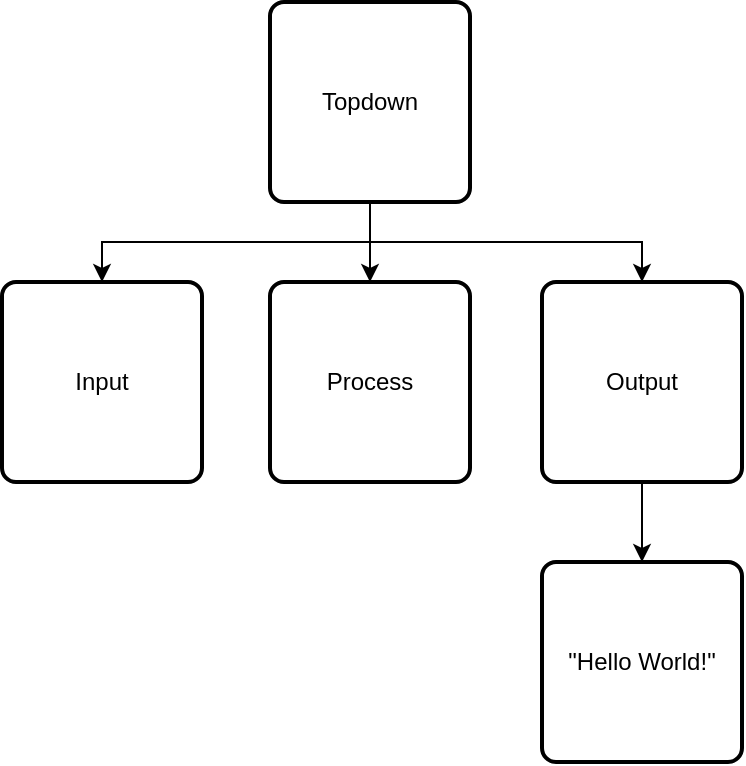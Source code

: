 <mxfile>
    <diagram id="2jG-URIx6HGTYJCPhTrU" name="Page-1">
        <mxGraphModel dx="1086" dy="666" grid="1" gridSize="10" guides="1" tooltips="1" connect="1" arrows="1" fold="1" page="1" pageScale="1" pageWidth="827" pageHeight="1169" math="0" shadow="0">
            <root>
                <mxCell id="0"/>
                <mxCell id="1" parent="0"/>
                <mxCell id="6" value="" style="edgeStyle=none;html=1;rounded=0;" edge="1" parent="1" source="2" target="3">
                    <mxGeometry relative="1" as="geometry">
                        <Array as="points">
                            <mxPoint x="414" y="240"/>
                            <mxPoint x="550" y="240"/>
                        </Array>
                    </mxGeometry>
                </mxCell>
                <mxCell id="12" style="edgeStyle=none;shape=connector;rounded=0;html=1;entryX=0.5;entryY=0;entryDx=0;entryDy=0;labelBackgroundColor=default;strokeColor=default;fontFamily=Helvetica;fontSize=11;fontColor=default;endArrow=classic;" edge="1" parent="1" source="2" target="11">
                    <mxGeometry relative="1" as="geometry">
                        <Array as="points">
                            <mxPoint x="414" y="240"/>
                            <mxPoint x="280" y="240"/>
                        </Array>
                    </mxGeometry>
                </mxCell>
                <mxCell id="2" value="Topdown" style="rounded=1;whiteSpace=wrap;html=1;absoluteArcSize=1;arcSize=14;strokeWidth=2;" vertex="1" parent="1">
                    <mxGeometry x="364" y="120" width="100" height="100" as="geometry"/>
                </mxCell>
                <mxCell id="5" value="" style="edgeStyle=none;html=1;" edge="1" parent="1" source="3" target="4">
                    <mxGeometry relative="1" as="geometry"/>
                </mxCell>
                <mxCell id="3" value="Output" style="rounded=1;whiteSpace=wrap;html=1;absoluteArcSize=1;arcSize=14;strokeWidth=2;" vertex="1" parent="1">
                    <mxGeometry x="500" y="260" width="100" height="100" as="geometry"/>
                </mxCell>
                <mxCell id="4" value="&quot;Hello World!&quot;" style="rounded=1;whiteSpace=wrap;html=1;absoluteArcSize=1;arcSize=14;strokeWidth=2;" vertex="1" parent="1">
                    <mxGeometry x="500" y="400" width="100" height="100" as="geometry"/>
                </mxCell>
                <mxCell id="7" value="" style="edgeStyle=none;html=1;rounded=0;" edge="1" parent="1" target="9">
                    <mxGeometry relative="1" as="geometry">
                        <mxPoint x="414" y="220" as="sourcePoint"/>
                        <Array as="points">
                            <mxPoint x="414" y="220"/>
                            <mxPoint x="414" y="240"/>
                        </Array>
                    </mxGeometry>
                </mxCell>
                <mxCell id="9" value="Process" style="rounded=1;whiteSpace=wrap;html=1;absoluteArcSize=1;arcSize=14;strokeWidth=2;" vertex="1" parent="1">
                    <mxGeometry x="364" y="260" width="100" height="100" as="geometry"/>
                </mxCell>
                <mxCell id="11" value="Input" style="rounded=1;whiteSpace=wrap;html=1;absoluteArcSize=1;arcSize=14;strokeWidth=2;" vertex="1" parent="1">
                    <mxGeometry x="230" y="260" width="100" height="100" as="geometry"/>
                </mxCell>
            </root>
        </mxGraphModel>
    </diagram>
</mxfile>